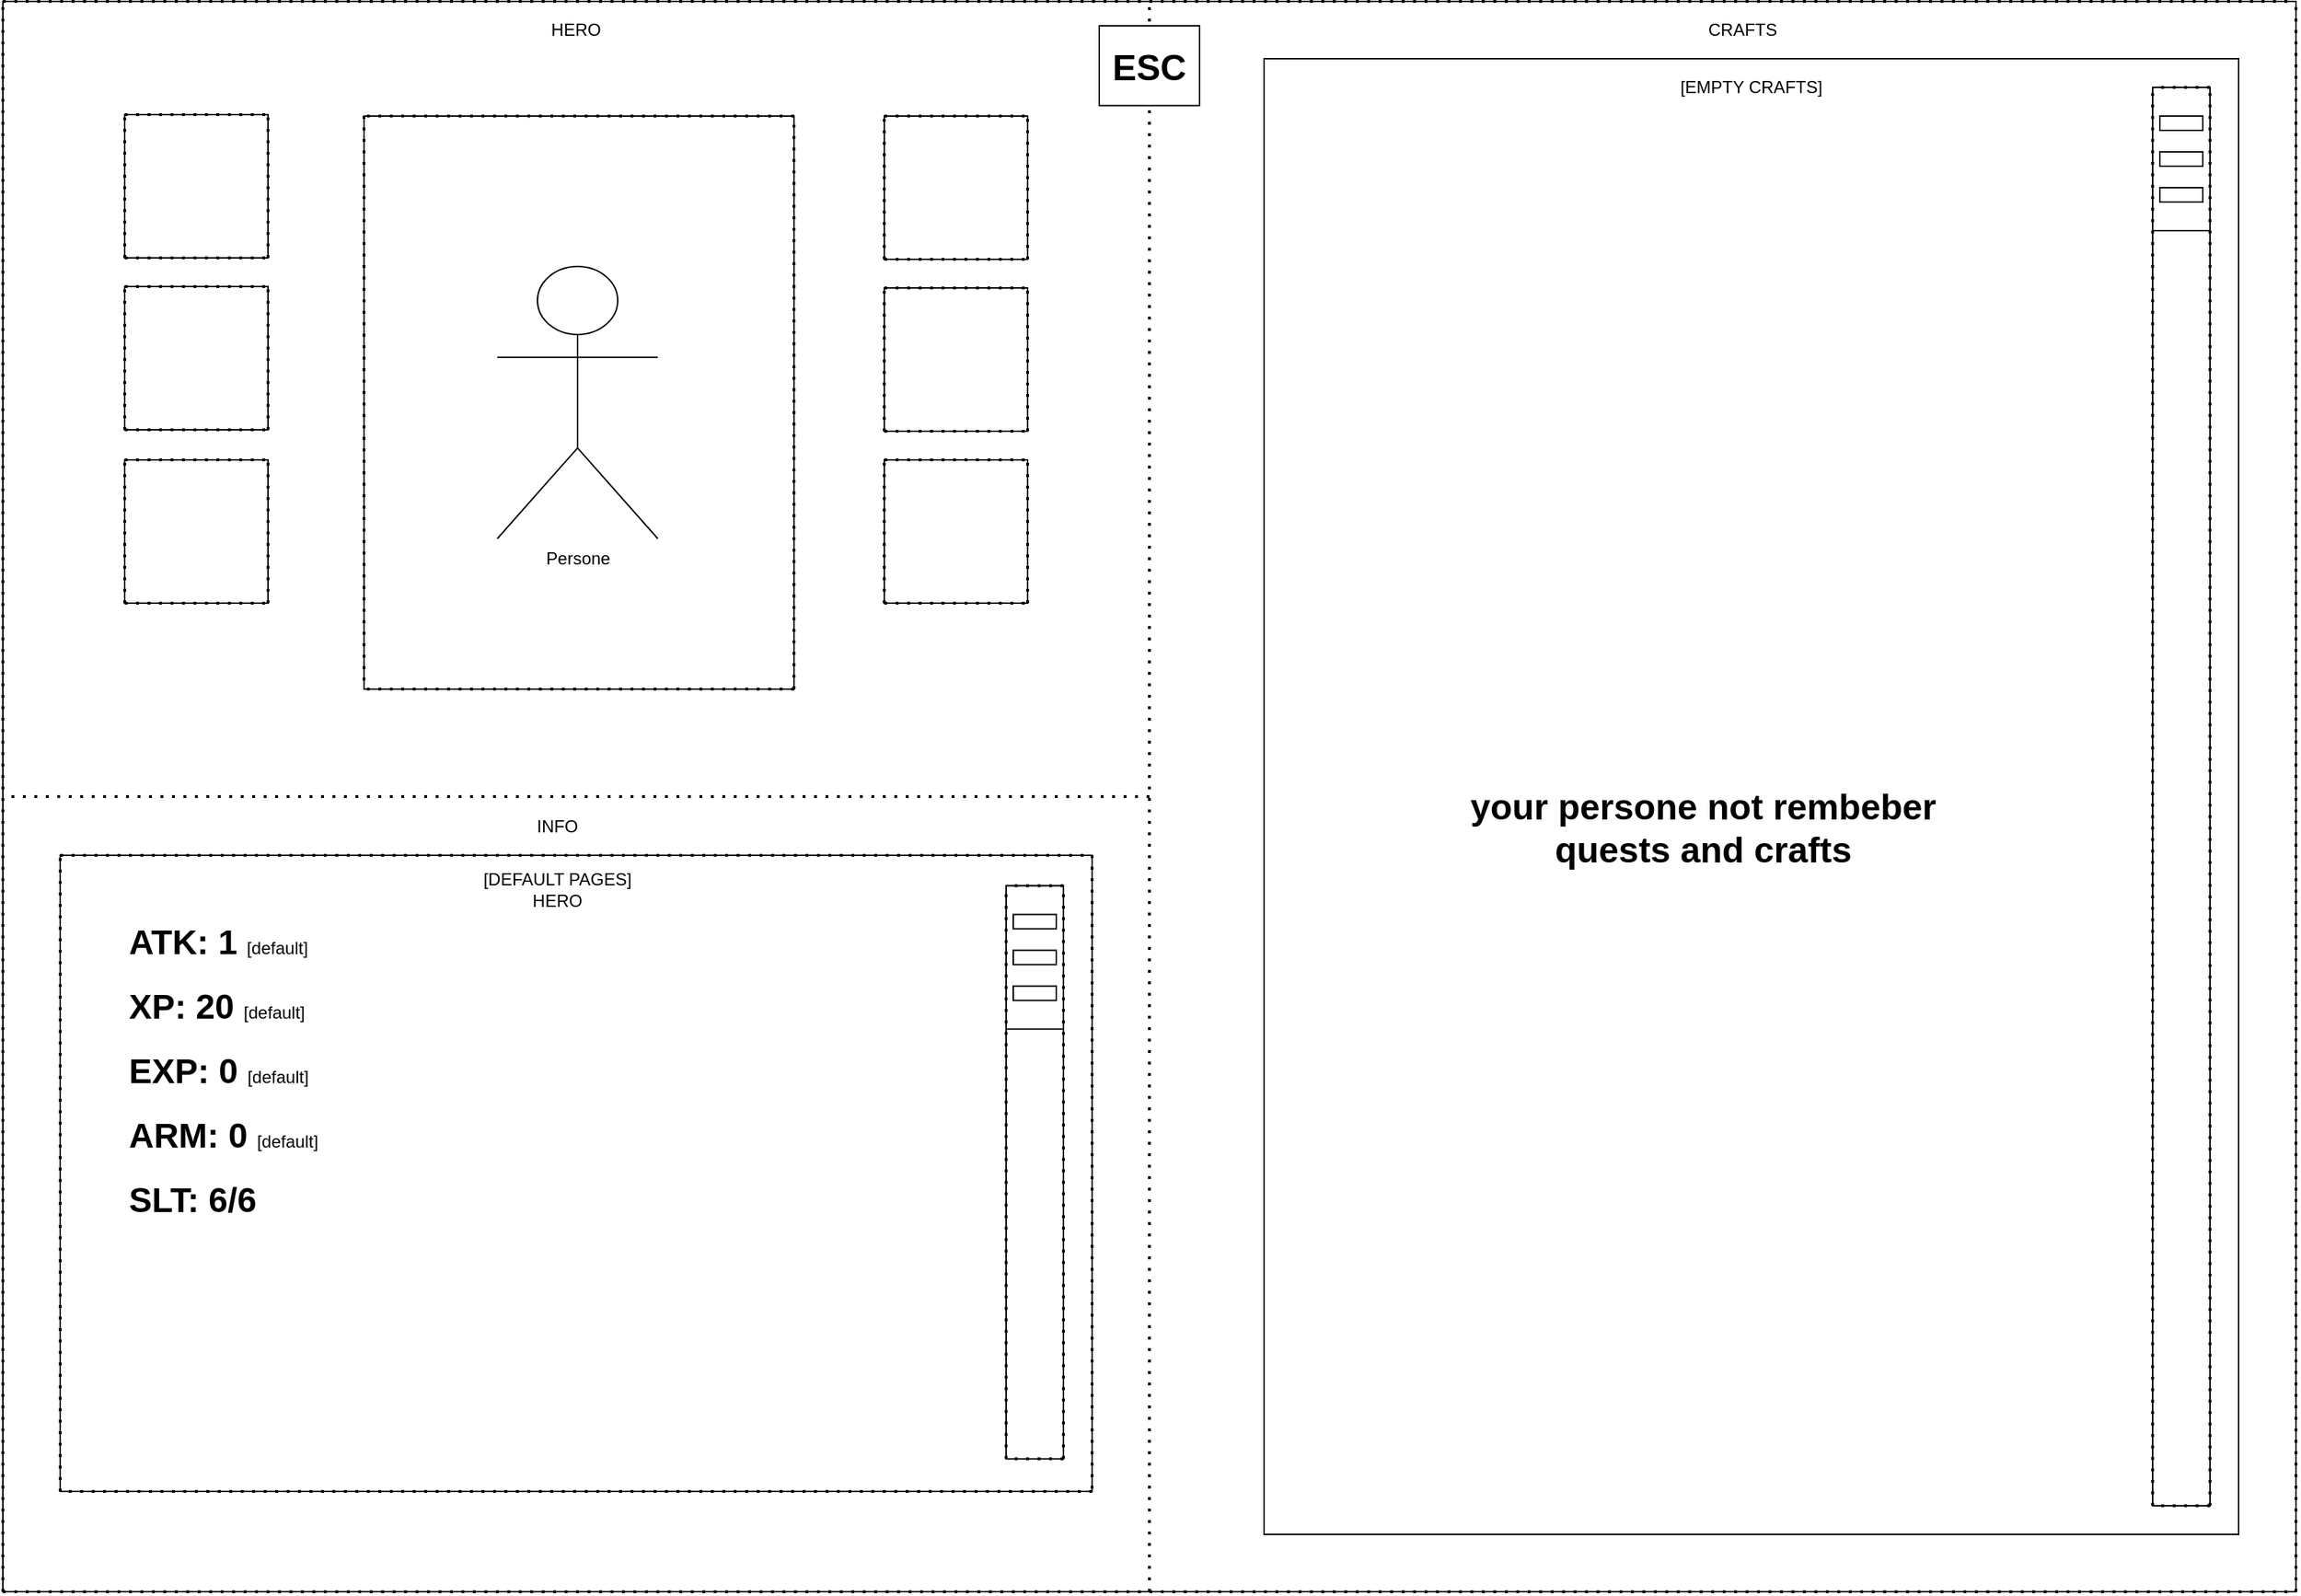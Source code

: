 <mxfile version="14.6.13" type="device"><diagram id="C5RBs43oDa-KdzZeNtuy" name="Page-1"><mxGraphModel dx="2516" dy="2288" grid="1" gridSize="10" guides="1" tooltips="1" connect="1" arrows="1" fold="1" page="1" pageScale="1" pageWidth="827" pageHeight="1169" math="0" shadow="0"><root><mxCell id="WIyWlLk6GJQsqaUBKTNV-0"/><mxCell id="WIyWlLk6GJQsqaUBKTNV-1" parent="WIyWlLk6GJQsqaUBKTNV-0"/><mxCell id="1b2RV-N5noB262CWPxJB-0" value="" style="rounded=1;whiteSpace=wrap;html=1;arcSize=0;" parent="WIyWlLk6GJQsqaUBKTNV-1" vertex="1"><mxGeometry x="-800" y="-1160" width="1600" height="1110" as="geometry"/></mxCell><mxCell id="1b2RV-N5noB262CWPxJB-4" value="" style="endArrow=none;dashed=1;html=1;dashPattern=1 3;strokeWidth=2;entryX=0.5;entryY=0;entryDx=0;entryDy=0;exitX=0.5;exitY=1;exitDx=0;exitDy=0;" parent="WIyWlLk6GJQsqaUBKTNV-1" source="1b2RV-N5noB262CWPxJB-0" target="1b2RV-N5noB262CWPxJB-0" edge="1"><mxGeometry width="50" height="50" relative="1" as="geometry"><mxPoint x="90" y="-660" as="sourcePoint"/><mxPoint x="140" y="-710" as="targetPoint"/></mxGeometry></mxCell><mxCell id="1b2RV-N5noB262CWPxJB-9" value="" style="rounded=1;whiteSpace=wrap;html=1;arcSize=0;" parent="WIyWlLk6GJQsqaUBKTNV-1" vertex="1"><mxGeometry x="-548" y="-1080" width="300" height="400" as="geometry"/></mxCell><mxCell id="1b2RV-N5noB262CWPxJB-10" value="" style="rounded=1;whiteSpace=wrap;html=1;arcSize=0;" parent="WIyWlLk6GJQsqaUBKTNV-1" vertex="1"><mxGeometry x="-185" y="-1080" width="100" height="100" as="geometry"/></mxCell><mxCell id="1b2RV-N5noB262CWPxJB-17" value="" style="rounded=1;whiteSpace=wrap;html=1;arcSize=0;" parent="WIyWlLk6GJQsqaUBKTNV-1" vertex="1"><mxGeometry x="80" y="-1120" width="680" height="1030" as="geometry"/></mxCell><mxCell id="1b2RV-N5noB262CWPxJB-18" value="" style="endArrow=none;dashed=1;html=1;dashPattern=1 3;strokeWidth=2;entryX=0;entryY=0.5;entryDx=0;entryDy=0;" parent="WIyWlLk6GJQsqaUBKTNV-1" target="1b2RV-N5noB262CWPxJB-0" edge="1"><mxGeometry width="50" height="50" relative="1" as="geometry"><mxPoint y="-605" as="sourcePoint"/><mxPoint x="140" y="-710" as="targetPoint"/></mxGeometry></mxCell><mxCell id="1b2RV-N5noB262CWPxJB-30" value="" style="endArrow=none;dashed=1;html=1;exitX=1;exitY=0;exitDx=0;exitDy=0;entryX=1;entryY=1;entryDx=0;entryDy=0;" parent="WIyWlLk6GJQsqaUBKTNV-1" source="1b2RV-N5noB262CWPxJB-17" target="1b2RV-N5noB262CWPxJB-17" edge="1"><mxGeometry width="50" height="50" relative="1" as="geometry"><mxPoint x="70" y="-706" as="sourcePoint"/><mxPoint x="730" y="-716" as="targetPoint"/></mxGeometry></mxCell><mxCell id="1b2RV-N5noB262CWPxJB-31" value="" style="endArrow=none;dashed=1;html=1;exitX=0;exitY=0;exitDx=0;exitDy=0;entryX=1;entryY=0;entryDx=0;entryDy=0;" parent="WIyWlLk6GJQsqaUBKTNV-1" source="1b2RV-N5noB262CWPxJB-17" target="1b2RV-N5noB262CWPxJB-17" edge="1"><mxGeometry width="50" height="50" relative="1" as="geometry"><mxPoint x="740" y="-1106" as="sourcePoint"/><mxPoint x="740" y="-706" as="targetPoint"/></mxGeometry></mxCell><mxCell id="1b2RV-N5noB262CWPxJB-32" value="" style="endArrow=none;dashed=1;html=1;exitX=0;exitY=1;exitDx=0;exitDy=0;entryX=0;entryY=0;entryDx=0;entryDy=0;" parent="WIyWlLk6GJQsqaUBKTNV-1" source="1b2RV-N5noB262CWPxJB-17" target="1b2RV-N5noB262CWPxJB-17" edge="1"><mxGeometry width="50" height="50" relative="1" as="geometry"><mxPoint x="70" y="-1106" as="sourcePoint"/><mxPoint x="740" y="-1106" as="targetPoint"/></mxGeometry></mxCell><mxCell id="1b2RV-N5noB262CWPxJB-47" value="HERO" style="text;html=1;strokeColor=none;fillColor=none;align=center;verticalAlign=middle;whiteSpace=wrap;rounded=0;" parent="WIyWlLk6GJQsqaUBKTNV-1" vertex="1"><mxGeometry x="-420" y="-1150" width="40" height="20" as="geometry"/></mxCell><mxCell id="1b2RV-N5noB262CWPxJB-48" value="CRAFTS" style="text;html=1;strokeColor=none;fillColor=none;align=center;verticalAlign=middle;whiteSpace=wrap;rounded=0;" parent="WIyWlLk6GJQsqaUBKTNV-1" vertex="1"><mxGeometry x="386" y="-1150" width="56" height="20" as="geometry"/></mxCell><mxCell id="1b2RV-N5noB262CWPxJB-52" value="" style="rounded=1;whiteSpace=wrap;html=1;arcSize=0;" parent="WIyWlLk6GJQsqaUBKTNV-1" vertex="1"><mxGeometry x="-760" y="-564" width="720" height="444" as="geometry"/></mxCell><mxCell id="1b2RV-N5noB262CWPxJB-155" value="INFO" style="text;html=1;strokeColor=none;fillColor=none;align=center;verticalAlign=middle;whiteSpace=wrap;rounded=0;" parent="WIyWlLk6GJQsqaUBKTNV-1" vertex="1"><mxGeometry x="-433" y="-594" width="40" height="20" as="geometry"/></mxCell><mxCell id="1b2RV-N5noB262CWPxJB-185" value="Persone" style="shape=umlActor;verticalLabelPosition=bottom;verticalAlign=top;html=1;outlineConnect=0;" parent="WIyWlLk6GJQsqaUBKTNV-1" vertex="1"><mxGeometry x="-455" y="-975" width="112" height="190" as="geometry"/></mxCell><mxCell id="1b2RV-N5noB262CWPxJB-29" value="" style="endArrow=none;dashed=1;html=1;exitX=0;exitY=1;exitDx=0;exitDy=0;entryX=1;entryY=1;entryDx=0;entryDy=0;" parent="WIyWlLk6GJQsqaUBKTNV-1" source="1b2RV-N5noB262CWPxJB-17" target="1b2RV-N5noB262CWPxJB-17" edge="1"><mxGeometry width="50" height="50" relative="1" as="geometry"><mxPoint x="100" y="-686" as="sourcePoint"/><mxPoint x="730" y="-716" as="targetPoint"/></mxGeometry></mxCell><mxCell id="jYj_Iji2wFKLiPD9s6hy-0" value="" style="endArrow=none;dashed=1;html=1;dashPattern=1 3;strokeWidth=2;entryX=0;entryY=0;entryDx=0;entryDy=0;exitX=0;exitY=1;exitDx=0;exitDy=0;" parent="WIyWlLk6GJQsqaUBKTNV-1" source="1b2RV-N5noB262CWPxJB-0" target="1b2RV-N5noB262CWPxJB-0" edge="1"><mxGeometry width="50" height="50" relative="1" as="geometry"><mxPoint x="10" y="-40" as="sourcePoint"/><mxPoint x="10" y="-1150" as="targetPoint"/></mxGeometry></mxCell><mxCell id="jYj_Iji2wFKLiPD9s6hy-1" value="" style="endArrow=none;dashed=1;html=1;dashPattern=1 3;strokeWidth=2;entryX=1;entryY=0;entryDx=0;entryDy=0;exitX=1;exitY=1;exitDx=0;exitDy=0;" parent="WIyWlLk6GJQsqaUBKTNV-1" source="1b2RV-N5noB262CWPxJB-0" target="1b2RV-N5noB262CWPxJB-0" edge="1"><mxGeometry width="50" height="50" relative="1" as="geometry"><mxPoint x="-790" y="-40" as="sourcePoint"/><mxPoint x="-790.0" y="-1150" as="targetPoint"/></mxGeometry></mxCell><mxCell id="jYj_Iji2wFKLiPD9s6hy-2" value="" style="endArrow=none;dashed=1;html=1;dashPattern=1 3;strokeWidth=2;entryX=1;entryY=1;entryDx=0;entryDy=0;exitX=0;exitY=1;exitDx=0;exitDy=0;" parent="WIyWlLk6GJQsqaUBKTNV-1" source="1b2RV-N5noB262CWPxJB-0" target="1b2RV-N5noB262CWPxJB-0" edge="1"><mxGeometry width="50" height="50" relative="1" as="geometry"><mxPoint x="810" y="-40" as="sourcePoint"/><mxPoint x="810" y="-1150" as="targetPoint"/></mxGeometry></mxCell><mxCell id="jYj_Iji2wFKLiPD9s6hy-3" value="" style="endArrow=none;dashed=1;html=1;dashPattern=1 3;strokeWidth=2;entryX=1;entryY=0;entryDx=0;entryDy=0;exitX=0;exitY=0;exitDx=0;exitDy=0;" parent="WIyWlLk6GJQsqaUBKTNV-1" source="1b2RV-N5noB262CWPxJB-0" target="1b2RV-N5noB262CWPxJB-0" edge="1"><mxGeometry width="50" height="50" relative="1" as="geometry"><mxPoint x="-790" y="-40" as="sourcePoint"/><mxPoint x="810" y="-40" as="targetPoint"/></mxGeometry></mxCell><mxCell id="VpBdb5Ic1M90DMXsFI3N-0" value="" style="endArrow=none;dashed=1;html=1;dashPattern=1 3;strokeWidth=2;entryX=0;entryY=1;entryDx=0;entryDy=0;exitX=1;exitY=1;exitDx=0;exitDy=0;" parent="WIyWlLk6GJQsqaUBKTNV-1" source="1b2RV-N5noB262CWPxJB-9" target="1b2RV-N5noB262CWPxJB-9" edge="1"><mxGeometry width="50" height="50" relative="1" as="geometry"><mxPoint x="10" y="-595" as="sourcePoint"/><mxPoint x="-790" y="-595" as="targetPoint"/></mxGeometry></mxCell><mxCell id="VpBdb5Ic1M90DMXsFI3N-1" value="" style="endArrow=none;dashed=1;html=1;dashPattern=1 3;strokeWidth=2;entryX=1;entryY=0;entryDx=0;entryDy=0;exitX=1;exitY=1;exitDx=0;exitDy=0;" parent="WIyWlLk6GJQsqaUBKTNV-1" source="1b2RV-N5noB262CWPxJB-9" target="1b2RV-N5noB262CWPxJB-9" edge="1"><mxGeometry width="50" height="50" relative="1" as="geometry"><mxPoint x="-250" y="-670" as="sourcePoint"/><mxPoint x="-538" y="-670" as="targetPoint"/></mxGeometry></mxCell><mxCell id="VpBdb5Ic1M90DMXsFI3N-2" value="" style="endArrow=none;dashed=1;html=1;dashPattern=1 3;strokeWidth=2;entryX=0;entryY=0;entryDx=0;entryDy=0;exitX=1;exitY=0;exitDx=0;exitDy=0;" parent="WIyWlLk6GJQsqaUBKTNV-1" source="1b2RV-N5noB262CWPxJB-9" target="1b2RV-N5noB262CWPxJB-9" edge="1"><mxGeometry width="50" height="50" relative="1" as="geometry"><mxPoint x="-238" y="-670" as="sourcePoint"/><mxPoint x="-238" y="-1070" as="targetPoint"/></mxGeometry></mxCell><mxCell id="VpBdb5Ic1M90DMXsFI3N-3" value="" style="endArrow=none;dashed=1;html=1;dashPattern=1 3;strokeWidth=2;entryX=0;entryY=1;entryDx=0;entryDy=0;exitX=0;exitY=0;exitDx=0;exitDy=0;" parent="WIyWlLk6GJQsqaUBKTNV-1" source="1b2RV-N5noB262CWPxJB-9" target="1b2RV-N5noB262CWPxJB-9" edge="1"><mxGeometry width="50" height="50" relative="1" as="geometry"><mxPoint x="-760" y="-710" as="sourcePoint"/><mxPoint x="-538" y="-1070" as="targetPoint"/></mxGeometry></mxCell><mxCell id="VpBdb5Ic1M90DMXsFI3N-5" value="" style="endArrow=none;dashed=1;html=1;dashPattern=1 3;strokeWidth=2;entryX=0;entryY=0;entryDx=0;entryDy=0;exitX=0;exitY=1;exitDx=0;exitDy=0;" parent="WIyWlLk6GJQsqaUBKTNV-1" source="1b2RV-N5noB262CWPxJB-10" target="1b2RV-N5noB262CWPxJB-10" edge="1"><mxGeometry width="50" height="50" relative="1" as="geometry"><mxPoint x="-200" y="40" as="sourcePoint"/><mxPoint x="-200" y="-1070" as="targetPoint"/></mxGeometry></mxCell><mxCell id="VpBdb5Ic1M90DMXsFI3N-6" value="" style="endArrow=none;dashed=1;html=1;dashPattern=1 3;strokeWidth=2;entryX=1;entryY=0;entryDx=0;entryDy=0;exitX=0;exitY=0;exitDx=0;exitDy=0;" parent="WIyWlLk6GJQsqaUBKTNV-1" source="1b2RV-N5noB262CWPxJB-10" target="1b2RV-N5noB262CWPxJB-10" edge="1"><mxGeometry width="50" height="50" relative="1" as="geometry"><mxPoint x="-175" y="-970" as="sourcePoint"/><mxPoint x="-175" y="-1070" as="targetPoint"/></mxGeometry></mxCell><mxCell id="VpBdb5Ic1M90DMXsFI3N-7" value="" style="endArrow=none;dashed=1;html=1;dashPattern=1 3;strokeWidth=2;entryX=1;entryY=1;entryDx=0;entryDy=0;exitX=0;exitY=1;exitDx=0;exitDy=0;" parent="WIyWlLk6GJQsqaUBKTNV-1" source="1b2RV-N5noB262CWPxJB-10" target="1b2RV-N5noB262CWPxJB-10" edge="1"><mxGeometry width="50" height="50" relative="1" as="geometry"><mxPoint x="-175" y="-1070" as="sourcePoint"/><mxPoint x="-75" y="-1070" as="targetPoint"/></mxGeometry></mxCell><mxCell id="VpBdb5Ic1M90DMXsFI3N-8" value="" style="endArrow=none;dashed=1;html=1;dashPattern=1 3;strokeWidth=2;entryX=1;entryY=0;entryDx=0;entryDy=0;exitX=1;exitY=1;exitDx=0;exitDy=0;" parent="WIyWlLk6GJQsqaUBKTNV-1" source="1b2RV-N5noB262CWPxJB-10" target="1b2RV-N5noB262CWPxJB-10" edge="1"><mxGeometry width="50" height="50" relative="1" as="geometry"><mxPoint x="-175" y="-970" as="sourcePoint"/><mxPoint x="-75" y="-970" as="targetPoint"/></mxGeometry></mxCell><mxCell id="VpBdb5Ic1M90DMXsFI3N-9" value="" style="endArrow=none;dashed=1;html=1;dashPattern=1 3;strokeWidth=2;entryX=0;entryY=0;entryDx=0;entryDy=0;exitX=0;exitY=1;exitDx=0;exitDy=0;" parent="WIyWlLk6GJQsqaUBKTNV-1" source="1b2RV-N5noB262CWPxJB-10" target="1b2RV-N5noB262CWPxJB-10" edge="1"><mxGeometry width="50" height="50" relative="1" as="geometry"><mxPoint x="-75" y="-970" as="sourcePoint"/><mxPoint x="-75" y="-1070" as="targetPoint"/></mxGeometry></mxCell><mxCell id="VpBdb5Ic1M90DMXsFI3N-11" value="" style="rounded=1;whiteSpace=wrap;html=1;arcSize=0;" parent="WIyWlLk6GJQsqaUBKTNV-1" vertex="1"><mxGeometry x="-185" y="-960" width="100" height="100" as="geometry"/></mxCell><mxCell id="VpBdb5Ic1M90DMXsFI3N-12" value="" style="endArrow=none;dashed=1;html=1;dashPattern=1 3;strokeWidth=2;entryX=0;entryY=0;entryDx=0;entryDy=0;exitX=0;exitY=1;exitDx=0;exitDy=0;" parent="WIyWlLk6GJQsqaUBKTNV-1" source="VpBdb5Ic1M90DMXsFI3N-11" target="VpBdb5Ic1M90DMXsFI3N-11" edge="1"><mxGeometry width="50" height="50" relative="1" as="geometry"><mxPoint x="-200" y="159.66" as="sourcePoint"/><mxPoint x="-200" y="-950.34" as="targetPoint"/></mxGeometry></mxCell><mxCell id="VpBdb5Ic1M90DMXsFI3N-13" value="" style="endArrow=none;dashed=1;html=1;dashPattern=1 3;strokeWidth=2;entryX=1;entryY=0;entryDx=0;entryDy=0;exitX=0;exitY=0;exitDx=0;exitDy=0;" parent="WIyWlLk6GJQsqaUBKTNV-1" source="VpBdb5Ic1M90DMXsFI3N-11" target="VpBdb5Ic1M90DMXsFI3N-11" edge="1"><mxGeometry width="50" height="50" relative="1" as="geometry"><mxPoint x="-175" y="-850.34" as="sourcePoint"/><mxPoint x="-175" y="-950.34" as="targetPoint"/></mxGeometry></mxCell><mxCell id="VpBdb5Ic1M90DMXsFI3N-14" value="" style="endArrow=none;dashed=1;html=1;dashPattern=1 3;strokeWidth=2;entryX=1;entryY=1;entryDx=0;entryDy=0;exitX=0;exitY=1;exitDx=0;exitDy=0;" parent="WIyWlLk6GJQsqaUBKTNV-1" source="VpBdb5Ic1M90DMXsFI3N-11" target="VpBdb5Ic1M90DMXsFI3N-11" edge="1"><mxGeometry width="50" height="50" relative="1" as="geometry"><mxPoint x="-175" y="-950.34" as="sourcePoint"/><mxPoint x="-75" y="-950.34" as="targetPoint"/></mxGeometry></mxCell><mxCell id="VpBdb5Ic1M90DMXsFI3N-15" value="" style="endArrow=none;dashed=1;html=1;dashPattern=1 3;strokeWidth=2;entryX=1;entryY=0;entryDx=0;entryDy=0;exitX=1;exitY=1;exitDx=0;exitDy=0;" parent="WIyWlLk6GJQsqaUBKTNV-1" source="VpBdb5Ic1M90DMXsFI3N-11" target="VpBdb5Ic1M90DMXsFI3N-11" edge="1"><mxGeometry width="50" height="50" relative="1" as="geometry"><mxPoint x="-175" y="-850.34" as="sourcePoint"/><mxPoint x="-75" y="-850.34" as="targetPoint"/></mxGeometry></mxCell><mxCell id="VpBdb5Ic1M90DMXsFI3N-16" value="" style="endArrow=none;dashed=1;html=1;dashPattern=1 3;strokeWidth=2;entryX=0;entryY=0;entryDx=0;entryDy=0;exitX=0;exitY=1;exitDx=0;exitDy=0;" parent="WIyWlLk6GJQsqaUBKTNV-1" source="VpBdb5Ic1M90DMXsFI3N-11" target="VpBdb5Ic1M90DMXsFI3N-11" edge="1"><mxGeometry width="50" height="50" relative="1" as="geometry"><mxPoint x="-75" y="-850.34" as="sourcePoint"/><mxPoint x="-75" y="-950.34" as="targetPoint"/></mxGeometry></mxCell><mxCell id="VpBdb5Ic1M90DMXsFI3N-17" value="" style="rounded=1;whiteSpace=wrap;html=1;arcSize=0;" parent="WIyWlLk6GJQsqaUBKTNV-1" vertex="1"><mxGeometry x="-185" y="-840" width="100" height="100" as="geometry"/></mxCell><mxCell id="VpBdb5Ic1M90DMXsFI3N-18" value="" style="endArrow=none;dashed=1;html=1;dashPattern=1 3;strokeWidth=2;entryX=0;entryY=0;entryDx=0;entryDy=0;exitX=0;exitY=1;exitDx=0;exitDy=0;" parent="WIyWlLk6GJQsqaUBKTNV-1" source="VpBdb5Ic1M90DMXsFI3N-17" target="VpBdb5Ic1M90DMXsFI3N-17" edge="1"><mxGeometry width="50" height="50" relative="1" as="geometry"><mxPoint x="-115" y="40" as="sourcePoint"/><mxPoint x="-115" y="-1070" as="targetPoint"/></mxGeometry></mxCell><mxCell id="VpBdb5Ic1M90DMXsFI3N-19" value="" style="endArrow=none;dashed=1;html=1;dashPattern=1 3;strokeWidth=2;entryX=1;entryY=0;entryDx=0;entryDy=0;exitX=0;exitY=0;exitDx=0;exitDy=0;" parent="WIyWlLk6GJQsqaUBKTNV-1" source="VpBdb5Ic1M90DMXsFI3N-17" target="VpBdb5Ic1M90DMXsFI3N-17" edge="1"><mxGeometry width="50" height="50" relative="1" as="geometry"><mxPoint x="-90" y="-970" as="sourcePoint"/><mxPoint x="-90" y="-1070" as="targetPoint"/></mxGeometry></mxCell><mxCell id="VpBdb5Ic1M90DMXsFI3N-20" value="" style="endArrow=none;dashed=1;html=1;dashPattern=1 3;strokeWidth=2;entryX=1;entryY=1;entryDx=0;entryDy=0;exitX=0;exitY=1;exitDx=0;exitDy=0;" parent="WIyWlLk6GJQsqaUBKTNV-1" source="VpBdb5Ic1M90DMXsFI3N-17" target="VpBdb5Ic1M90DMXsFI3N-17" edge="1"><mxGeometry width="50" height="50" relative="1" as="geometry"><mxPoint x="-90" y="-1070" as="sourcePoint"/><mxPoint x="10" y="-1070" as="targetPoint"/></mxGeometry></mxCell><mxCell id="VpBdb5Ic1M90DMXsFI3N-21" value="" style="endArrow=none;dashed=1;html=1;dashPattern=1 3;strokeWidth=2;entryX=1;entryY=0;entryDx=0;entryDy=0;exitX=1;exitY=1;exitDx=0;exitDy=0;" parent="WIyWlLk6GJQsqaUBKTNV-1" source="VpBdb5Ic1M90DMXsFI3N-17" target="VpBdb5Ic1M90DMXsFI3N-17" edge="1"><mxGeometry width="50" height="50" relative="1" as="geometry"><mxPoint x="-90" y="-970" as="sourcePoint"/><mxPoint x="10" y="-970" as="targetPoint"/></mxGeometry></mxCell><mxCell id="VpBdb5Ic1M90DMXsFI3N-22" value="" style="endArrow=none;dashed=1;html=1;dashPattern=1 3;strokeWidth=2;entryX=0;entryY=0;entryDx=0;entryDy=0;exitX=0;exitY=1;exitDx=0;exitDy=0;" parent="WIyWlLk6GJQsqaUBKTNV-1" source="VpBdb5Ic1M90DMXsFI3N-17" target="VpBdb5Ic1M90DMXsFI3N-17" edge="1"><mxGeometry width="50" height="50" relative="1" as="geometry"><mxPoint x="10" y="-970" as="sourcePoint"/><mxPoint x="10" y="-1070" as="targetPoint"/></mxGeometry></mxCell><mxCell id="To6sTpjlzIAwLX_k8sTf-0" value="" style="rounded=1;whiteSpace=wrap;html=1;arcSize=0;" parent="WIyWlLk6GJQsqaUBKTNV-1" vertex="1"><mxGeometry x="-715" y="-1081" width="100" height="100" as="geometry"/></mxCell><mxCell id="To6sTpjlzIAwLX_k8sTf-1" value="" style="endArrow=none;dashed=1;html=1;dashPattern=1 3;strokeWidth=2;entryX=0;entryY=0;entryDx=0;entryDy=0;exitX=0;exitY=1;exitDx=0;exitDy=0;" parent="WIyWlLk6GJQsqaUBKTNV-1" source="To6sTpjlzIAwLX_k8sTf-0" target="To6sTpjlzIAwLX_k8sTf-0" edge="1"><mxGeometry width="50" height="50" relative="1" as="geometry"><mxPoint x="-730" y="39" as="sourcePoint"/><mxPoint x="-730" y="-1071" as="targetPoint"/></mxGeometry></mxCell><mxCell id="To6sTpjlzIAwLX_k8sTf-2" value="" style="endArrow=none;dashed=1;html=1;dashPattern=1 3;strokeWidth=2;entryX=1;entryY=0;entryDx=0;entryDy=0;exitX=0;exitY=0;exitDx=0;exitDy=0;" parent="WIyWlLk6GJQsqaUBKTNV-1" source="To6sTpjlzIAwLX_k8sTf-0" target="To6sTpjlzIAwLX_k8sTf-0" edge="1"><mxGeometry width="50" height="50" relative="1" as="geometry"><mxPoint x="-705" y="-971" as="sourcePoint"/><mxPoint x="-705" y="-1071" as="targetPoint"/></mxGeometry></mxCell><mxCell id="To6sTpjlzIAwLX_k8sTf-3" value="" style="endArrow=none;dashed=1;html=1;dashPattern=1 3;strokeWidth=2;entryX=1;entryY=1;entryDx=0;entryDy=0;exitX=0;exitY=1;exitDx=0;exitDy=0;" parent="WIyWlLk6GJQsqaUBKTNV-1" source="To6sTpjlzIAwLX_k8sTf-0" target="To6sTpjlzIAwLX_k8sTf-0" edge="1"><mxGeometry width="50" height="50" relative="1" as="geometry"><mxPoint x="-705" y="-1071" as="sourcePoint"/><mxPoint x="-605" y="-1071" as="targetPoint"/></mxGeometry></mxCell><mxCell id="To6sTpjlzIAwLX_k8sTf-4" value="" style="endArrow=none;dashed=1;html=1;dashPattern=1 3;strokeWidth=2;entryX=1;entryY=0;entryDx=0;entryDy=0;exitX=1;exitY=1;exitDx=0;exitDy=0;" parent="WIyWlLk6GJQsqaUBKTNV-1" source="To6sTpjlzIAwLX_k8sTf-0" target="To6sTpjlzIAwLX_k8sTf-0" edge="1"><mxGeometry width="50" height="50" relative="1" as="geometry"><mxPoint x="-705" y="-971" as="sourcePoint"/><mxPoint x="-605" y="-971" as="targetPoint"/></mxGeometry></mxCell><mxCell id="To6sTpjlzIAwLX_k8sTf-5" value="" style="endArrow=none;dashed=1;html=1;dashPattern=1 3;strokeWidth=2;entryX=0;entryY=0;entryDx=0;entryDy=0;exitX=0;exitY=1;exitDx=0;exitDy=0;" parent="WIyWlLk6GJQsqaUBKTNV-1" source="To6sTpjlzIAwLX_k8sTf-0" target="To6sTpjlzIAwLX_k8sTf-0" edge="1"><mxGeometry width="50" height="50" relative="1" as="geometry"><mxPoint x="-605" y="-971" as="sourcePoint"/><mxPoint x="-605" y="-1071" as="targetPoint"/></mxGeometry></mxCell><mxCell id="To6sTpjlzIAwLX_k8sTf-6" value="" style="rounded=1;whiteSpace=wrap;html=1;arcSize=0;" parent="WIyWlLk6GJQsqaUBKTNV-1" vertex="1"><mxGeometry x="-715" y="-961" width="100" height="100" as="geometry"/></mxCell><mxCell id="To6sTpjlzIAwLX_k8sTf-7" value="" style="endArrow=none;dashed=1;html=1;dashPattern=1 3;strokeWidth=2;entryX=0;entryY=0;entryDx=0;entryDy=0;exitX=0;exitY=1;exitDx=0;exitDy=0;" parent="WIyWlLk6GJQsqaUBKTNV-1" source="To6sTpjlzIAwLX_k8sTf-6" target="To6sTpjlzIAwLX_k8sTf-6" edge="1"><mxGeometry width="50" height="50" relative="1" as="geometry"><mxPoint x="-730" y="159" as="sourcePoint"/><mxPoint x="-730" y="-951" as="targetPoint"/></mxGeometry></mxCell><mxCell id="To6sTpjlzIAwLX_k8sTf-8" value="" style="endArrow=none;dashed=1;html=1;dashPattern=1 3;strokeWidth=2;entryX=1;entryY=0;entryDx=0;entryDy=0;exitX=0;exitY=0;exitDx=0;exitDy=0;" parent="WIyWlLk6GJQsqaUBKTNV-1" source="To6sTpjlzIAwLX_k8sTf-6" target="To6sTpjlzIAwLX_k8sTf-6" edge="1"><mxGeometry width="50" height="50" relative="1" as="geometry"><mxPoint x="-705" y="-851" as="sourcePoint"/><mxPoint x="-705" y="-951" as="targetPoint"/></mxGeometry></mxCell><mxCell id="To6sTpjlzIAwLX_k8sTf-9" value="" style="endArrow=none;dashed=1;html=1;dashPattern=1 3;strokeWidth=2;entryX=1;entryY=1;entryDx=0;entryDy=0;exitX=0;exitY=1;exitDx=0;exitDy=0;" parent="WIyWlLk6GJQsqaUBKTNV-1" source="To6sTpjlzIAwLX_k8sTf-6" target="To6sTpjlzIAwLX_k8sTf-6" edge="1"><mxGeometry width="50" height="50" relative="1" as="geometry"><mxPoint x="-705" y="-951" as="sourcePoint"/><mxPoint x="-605" y="-951" as="targetPoint"/></mxGeometry></mxCell><mxCell id="To6sTpjlzIAwLX_k8sTf-10" value="" style="endArrow=none;dashed=1;html=1;dashPattern=1 3;strokeWidth=2;entryX=1;entryY=0;entryDx=0;entryDy=0;exitX=1;exitY=1;exitDx=0;exitDy=0;" parent="WIyWlLk6GJQsqaUBKTNV-1" source="To6sTpjlzIAwLX_k8sTf-6" target="To6sTpjlzIAwLX_k8sTf-6" edge="1"><mxGeometry width="50" height="50" relative="1" as="geometry"><mxPoint x="-705" y="-851" as="sourcePoint"/><mxPoint x="-605" y="-851" as="targetPoint"/></mxGeometry></mxCell><mxCell id="To6sTpjlzIAwLX_k8sTf-11" value="" style="endArrow=none;dashed=1;html=1;dashPattern=1 3;strokeWidth=2;entryX=0;entryY=0;entryDx=0;entryDy=0;exitX=0;exitY=1;exitDx=0;exitDy=0;" parent="WIyWlLk6GJQsqaUBKTNV-1" source="To6sTpjlzIAwLX_k8sTf-6" target="To6sTpjlzIAwLX_k8sTf-6" edge="1"><mxGeometry width="50" height="50" relative="1" as="geometry"><mxPoint x="-605" y="-851" as="sourcePoint"/><mxPoint x="-605" y="-951" as="targetPoint"/></mxGeometry></mxCell><mxCell id="To6sTpjlzIAwLX_k8sTf-12" value="" style="rounded=1;whiteSpace=wrap;html=1;arcSize=0;" parent="WIyWlLk6GJQsqaUBKTNV-1" vertex="1"><mxGeometry x="-715" y="-840" width="100" height="100" as="geometry"/></mxCell><mxCell id="To6sTpjlzIAwLX_k8sTf-13" value="" style="endArrow=none;dashed=1;html=1;dashPattern=1 3;strokeWidth=2;entryX=0;entryY=0;entryDx=0;entryDy=0;exitX=0;exitY=1;exitDx=0;exitDy=0;" parent="WIyWlLk6GJQsqaUBKTNV-1" source="To6sTpjlzIAwLX_k8sTf-12" target="To6sTpjlzIAwLX_k8sTf-12" edge="1"><mxGeometry width="50" height="50" relative="1" as="geometry"><mxPoint x="-730" y="280" as="sourcePoint"/><mxPoint x="-730" y="-830" as="targetPoint"/></mxGeometry></mxCell><mxCell id="To6sTpjlzIAwLX_k8sTf-14" value="" style="endArrow=none;dashed=1;html=1;dashPattern=1 3;strokeWidth=2;entryX=1;entryY=0;entryDx=0;entryDy=0;exitX=0;exitY=0;exitDx=0;exitDy=0;" parent="WIyWlLk6GJQsqaUBKTNV-1" source="To6sTpjlzIAwLX_k8sTf-12" target="To6sTpjlzIAwLX_k8sTf-12" edge="1"><mxGeometry width="50" height="50" relative="1" as="geometry"><mxPoint x="-705" y="-730" as="sourcePoint"/><mxPoint x="-705" y="-830" as="targetPoint"/></mxGeometry></mxCell><mxCell id="To6sTpjlzIAwLX_k8sTf-15" value="" style="endArrow=none;dashed=1;html=1;dashPattern=1 3;strokeWidth=2;entryX=1;entryY=1;entryDx=0;entryDy=0;exitX=0;exitY=1;exitDx=0;exitDy=0;" parent="WIyWlLk6GJQsqaUBKTNV-1" source="To6sTpjlzIAwLX_k8sTf-12" target="To6sTpjlzIAwLX_k8sTf-12" edge="1"><mxGeometry width="50" height="50" relative="1" as="geometry"><mxPoint x="-705" y="-830" as="sourcePoint"/><mxPoint x="-605" y="-830" as="targetPoint"/></mxGeometry></mxCell><mxCell id="To6sTpjlzIAwLX_k8sTf-16" value="" style="endArrow=none;dashed=1;html=1;dashPattern=1 3;strokeWidth=2;entryX=1;entryY=0;entryDx=0;entryDy=0;exitX=1;exitY=1;exitDx=0;exitDy=0;" parent="WIyWlLk6GJQsqaUBKTNV-1" source="To6sTpjlzIAwLX_k8sTf-12" target="To6sTpjlzIAwLX_k8sTf-12" edge="1"><mxGeometry width="50" height="50" relative="1" as="geometry"><mxPoint x="-705" y="-730" as="sourcePoint"/><mxPoint x="-605" y="-730" as="targetPoint"/></mxGeometry></mxCell><mxCell id="To6sTpjlzIAwLX_k8sTf-17" value="" style="endArrow=none;dashed=1;html=1;dashPattern=1 3;strokeWidth=2;entryX=0;entryY=0;entryDx=0;entryDy=0;exitX=0;exitY=1;exitDx=0;exitDy=0;" parent="WIyWlLk6GJQsqaUBKTNV-1" source="To6sTpjlzIAwLX_k8sTf-12" target="To6sTpjlzIAwLX_k8sTf-12" edge="1"><mxGeometry width="50" height="50" relative="1" as="geometry"><mxPoint x="-605" y="-730" as="sourcePoint"/><mxPoint x="-605" y="-830" as="targetPoint"/></mxGeometry></mxCell><mxCell id="MzTF-bc8z8Ha7k2TSF1V-3" value="" style="rounded=1;whiteSpace=wrap;html=1;arcSize=0;" parent="WIyWlLk6GJQsqaUBKTNV-1" vertex="1"><mxGeometry x="700" y="-1100" width="40" height="990" as="geometry"/></mxCell><mxCell id="MzTF-bc8z8Ha7k2TSF1V-4" value="" style="rounded=1;whiteSpace=wrap;html=1;arcSize=0;" parent="WIyWlLk6GJQsqaUBKTNV-1" vertex="1"><mxGeometry x="700" y="-1100" width="40" height="100" as="geometry"/></mxCell><mxCell id="MzTF-bc8z8Ha7k2TSF1V-5" value="" style="rounded=1;whiteSpace=wrap;html=1;arcSize=0;" parent="WIyWlLk6GJQsqaUBKTNV-1" vertex="1"><mxGeometry x="705" y="-1080" width="30" height="10" as="geometry"/></mxCell><mxCell id="MzTF-bc8z8Ha7k2TSF1V-6" value="" style="rounded=1;whiteSpace=wrap;html=1;arcSize=0;" parent="WIyWlLk6GJQsqaUBKTNV-1" vertex="1"><mxGeometry x="705" y="-1055" width="30" height="10" as="geometry"/></mxCell><mxCell id="MzTF-bc8z8Ha7k2TSF1V-7" value="" style="rounded=1;whiteSpace=wrap;html=1;arcSize=0;" parent="WIyWlLk6GJQsqaUBKTNV-1" vertex="1"><mxGeometry x="705" y="-1030" width="30" height="10" as="geometry"/></mxCell><mxCell id="MzTF-bc8z8Ha7k2TSF1V-8" value="" style="endArrow=none;dashed=1;html=1;dashPattern=1 3;strokeWidth=2;entryX=0;entryY=0;entryDx=0;entryDy=0;exitX=1;exitY=0;exitDx=0;exitDy=0;" parent="WIyWlLk6GJQsqaUBKTNV-1" source="MzTF-bc8z8Ha7k2TSF1V-4" target="MzTF-bc8z8Ha7k2TSF1V-4" edge="1"><mxGeometry width="50" height="50" relative="1" as="geometry"><mxPoint x="1030" y="-1154" as="sourcePoint"/><mxPoint x="230" y="-1154" as="targetPoint"/></mxGeometry></mxCell><mxCell id="MzTF-bc8z8Ha7k2TSF1V-9" value="" style="endArrow=none;dashed=1;html=1;dashPattern=1 3;strokeWidth=2;entryX=0;entryY=0;entryDx=0;entryDy=0;exitX=0;exitY=1;exitDx=0;exitDy=0;" parent="WIyWlLk6GJQsqaUBKTNV-1" source="MzTF-bc8z8Ha7k2TSF1V-3" target="MzTF-bc8z8Ha7k2TSF1V-4" edge="1"><mxGeometry width="50" height="50" relative="1" as="geometry"><mxPoint x="750" y="-1090" as="sourcePoint"/><mxPoint x="710" y="-1090" as="targetPoint"/></mxGeometry></mxCell><mxCell id="MzTF-bc8z8Ha7k2TSF1V-10" value="" style="endArrow=none;dashed=1;html=1;dashPattern=1 3;strokeWidth=2;entryX=0;entryY=1;entryDx=0;entryDy=0;exitX=1;exitY=1;exitDx=0;exitDy=0;" parent="WIyWlLk6GJQsqaUBKTNV-1" source="MzTF-bc8z8Ha7k2TSF1V-3" target="MzTF-bc8z8Ha7k2TSF1V-3" edge="1"><mxGeometry width="50" height="50" relative="1" as="geometry"><mxPoint x="710" y="-690" as="sourcePoint"/><mxPoint x="710" y="-1090" as="targetPoint"/></mxGeometry></mxCell><mxCell id="MzTF-bc8z8Ha7k2TSF1V-11" value="" style="endArrow=none;dashed=1;html=1;dashPattern=1 3;strokeWidth=2;entryX=1;entryY=0;entryDx=0;entryDy=0;exitX=1;exitY=1;exitDx=0;exitDy=0;" parent="WIyWlLk6GJQsqaUBKTNV-1" source="MzTF-bc8z8Ha7k2TSF1V-3" target="MzTF-bc8z8Ha7k2TSF1V-4" edge="1"><mxGeometry width="50" height="50" relative="1" as="geometry"><mxPoint x="600" y="-810" as="sourcePoint"/><mxPoint x="600" y="-1210" as="targetPoint"/></mxGeometry></mxCell><mxCell id="MzTF-bc8z8Ha7k2TSF1V-12" value="[DEFAULT PAGES]&lt;br&gt;HERO" style="text;html=1;strokeColor=none;fillColor=none;align=center;verticalAlign=middle;whiteSpace=wrap;rounded=0;" parent="WIyWlLk6GJQsqaUBKTNV-1" vertex="1"><mxGeometry x="-472.75" y="-550" width="119.5" height="20" as="geometry"/></mxCell><mxCell id="MzTF-bc8z8Ha7k2TSF1V-13" value="&lt;h1&gt;ATK: 1&amp;nbsp;&lt;span style=&quot;font-size: 12px ; font-weight: normal&quot;&gt;[default]&lt;/span&gt;&lt;/h1&gt;&lt;h1&gt;XP: 20&amp;nbsp;&lt;span style=&quot;font-size: 12px ; font-weight: normal&quot;&gt;[default]&lt;/span&gt;&lt;/h1&gt;&lt;h1&gt;EXP: 0&amp;nbsp;&lt;span style=&quot;font-size: 12px ; font-weight: normal&quot;&gt;[default]&lt;/span&gt;&lt;/h1&gt;&lt;h1&gt;ARM: 0&amp;nbsp;&lt;span style=&quot;font-size: 12px ; font-weight: normal&quot;&gt;[default]&lt;/span&gt;&amp;nbsp;&lt;/h1&gt;&lt;h1&gt;SLT: 6/6&lt;/h1&gt;" style="text;html=1;strokeColor=none;fillColor=none;spacing=5;spacingTop=-20;whiteSpace=wrap;overflow=hidden;rounded=0;" parent="WIyWlLk6GJQsqaUBKTNV-1" vertex="1"><mxGeometry x="-717" y="-522.71" width="567" height="212.71" as="geometry"/></mxCell><mxCell id="MzTF-bc8z8Ha7k2TSF1V-14" value="&lt;b&gt;&lt;font style=&quot;font-size: 25px&quot;&gt;your persone not rembeber quests and crafts&lt;/font&gt;&lt;/b&gt;" style="text;html=1;strokeColor=none;fillColor=none;align=center;verticalAlign=middle;whiteSpace=wrap;rounded=0;" parent="WIyWlLk6GJQsqaUBKTNV-1" vertex="1"><mxGeometry x="180" y="-604" width="412.5" height="40" as="geometry"/></mxCell><mxCell id="MzTF-bc8z8Ha7k2TSF1V-15" value="" style="endArrow=none;dashed=1;html=1;dashPattern=1 3;strokeWidth=2;entryX=0;entryY=1;entryDx=0;entryDy=0;exitX=1;exitY=1;exitDx=0;exitDy=0;" parent="WIyWlLk6GJQsqaUBKTNV-1" source="1b2RV-N5noB262CWPxJB-52" target="1b2RV-N5noB262CWPxJB-52" edge="1"><mxGeometry width="50" height="50" relative="1" as="geometry"><mxPoint x="10" y="-595.0" as="sourcePoint"/><mxPoint x="-790.0" y="-595.0" as="targetPoint"/></mxGeometry></mxCell><mxCell id="MzTF-bc8z8Ha7k2TSF1V-16" value="" style="endArrow=none;dashed=1;html=1;dashPattern=1 3;strokeWidth=2;entryX=1;entryY=1;entryDx=0;entryDy=0;exitX=1;exitY=0;exitDx=0;exitDy=0;" parent="WIyWlLk6GJQsqaUBKTNV-1" source="1b2RV-N5noB262CWPxJB-52" target="1b2RV-N5noB262CWPxJB-52" edge="1"><mxGeometry width="50" height="50" relative="1" as="geometry"><mxPoint x="-20.0" y="-110.0" as="sourcePoint"/><mxPoint x="-760.0" y="-110.0" as="targetPoint"/></mxGeometry></mxCell><mxCell id="MzTF-bc8z8Ha7k2TSF1V-17" value="" style="endArrow=none;dashed=1;html=1;dashPattern=1 3;strokeWidth=2;entryX=0;entryY=0;entryDx=0;entryDy=0;exitX=0;exitY=1;exitDx=0;exitDy=0;" parent="WIyWlLk6GJQsqaUBKTNV-1" source="1b2RV-N5noB262CWPxJB-52" target="1b2RV-N5noB262CWPxJB-52" edge="1"><mxGeometry width="50" height="50" relative="1" as="geometry"><mxPoint x="-20" y="-554" as="sourcePoint"/><mxPoint x="-20.0" y="-110" as="targetPoint"/></mxGeometry></mxCell><mxCell id="MzTF-bc8z8Ha7k2TSF1V-18" value="" style="endArrow=none;dashed=1;html=1;dashPattern=1 3;strokeWidth=2;entryX=1;entryY=0;entryDx=0;entryDy=0;exitX=0;exitY=0;exitDx=0;exitDy=0;" parent="WIyWlLk6GJQsqaUBKTNV-1" source="1b2RV-N5noB262CWPxJB-52" target="1b2RV-N5noB262CWPxJB-52" edge="1"><mxGeometry width="50" height="50" relative="1" as="geometry"><mxPoint x="-10" y="-544" as="sourcePoint"/><mxPoint x="-10.0" y="-100" as="targetPoint"/></mxGeometry></mxCell><mxCell id="4HiRQyAawOoWSpsFI1IN-0" value="" style="rounded=1;whiteSpace=wrap;html=1;arcSize=0;" parent="WIyWlLk6GJQsqaUBKTNV-1" vertex="1"><mxGeometry x="-100.0" y="-542.71" width="40" height="400" as="geometry"/></mxCell><mxCell id="4HiRQyAawOoWSpsFI1IN-1" value="" style="rounded=1;whiteSpace=wrap;html=1;arcSize=0;" parent="WIyWlLk6GJQsqaUBKTNV-1" vertex="1"><mxGeometry x="-100.0" y="-542.71" width="40" height="100" as="geometry"/></mxCell><mxCell id="4HiRQyAawOoWSpsFI1IN-2" value="" style="rounded=1;whiteSpace=wrap;html=1;arcSize=0;" parent="WIyWlLk6GJQsqaUBKTNV-1" vertex="1"><mxGeometry x="-95.0" y="-522.71" width="30" height="10" as="geometry"/></mxCell><mxCell id="4HiRQyAawOoWSpsFI1IN-3" value="" style="rounded=1;whiteSpace=wrap;html=1;arcSize=0;" parent="WIyWlLk6GJQsqaUBKTNV-1" vertex="1"><mxGeometry x="-95.0" y="-497.71" width="30" height="10" as="geometry"/></mxCell><mxCell id="4HiRQyAawOoWSpsFI1IN-4" value="" style="rounded=1;whiteSpace=wrap;html=1;arcSize=0;" parent="WIyWlLk6GJQsqaUBKTNV-1" vertex="1"><mxGeometry x="-95.0" y="-472.71" width="30" height="10" as="geometry"/></mxCell><mxCell id="4HiRQyAawOoWSpsFI1IN-5" value="" style="endArrow=none;dashed=1;html=1;dashPattern=1 3;strokeWidth=2;entryX=0;entryY=0;entryDx=0;entryDy=0;exitX=1;exitY=0;exitDx=0;exitDy=0;" parent="WIyWlLk6GJQsqaUBKTNV-1" source="4HiRQyAawOoWSpsFI1IN-1" target="4HiRQyAawOoWSpsFI1IN-1" edge="1"><mxGeometry width="50" height="50" relative="1" as="geometry"><mxPoint x="230" y="-596.71" as="sourcePoint"/><mxPoint x="-570" y="-596.71" as="targetPoint"/></mxGeometry></mxCell><mxCell id="4HiRQyAawOoWSpsFI1IN-6" value="" style="endArrow=none;dashed=1;html=1;dashPattern=1 3;strokeWidth=2;entryX=0;entryY=0;entryDx=0;entryDy=0;exitX=0;exitY=1;exitDx=0;exitDy=0;" parent="WIyWlLk6GJQsqaUBKTNV-1" source="4HiRQyAawOoWSpsFI1IN-0" target="4HiRQyAawOoWSpsFI1IN-1" edge="1"><mxGeometry width="50" height="50" relative="1" as="geometry"><mxPoint x="-50.0" y="-532.71" as="sourcePoint"/><mxPoint x="-90.0" y="-532.71" as="targetPoint"/></mxGeometry></mxCell><mxCell id="4HiRQyAawOoWSpsFI1IN-7" value="" style="endArrow=none;dashed=1;html=1;dashPattern=1 3;strokeWidth=2;entryX=0;entryY=1;entryDx=0;entryDy=0;exitX=1;exitY=1;exitDx=0;exitDy=0;" parent="WIyWlLk6GJQsqaUBKTNV-1" source="4HiRQyAawOoWSpsFI1IN-0" target="4HiRQyAawOoWSpsFI1IN-0" edge="1"><mxGeometry width="50" height="50" relative="1" as="geometry"><mxPoint x="-90.0" y="-132.71" as="sourcePoint"/><mxPoint x="-90.0" y="-532.71" as="targetPoint"/></mxGeometry></mxCell><mxCell id="4HiRQyAawOoWSpsFI1IN-8" value="" style="endArrow=none;dashed=1;html=1;dashPattern=1 3;strokeWidth=2;entryX=1;entryY=0;entryDx=0;entryDy=0;exitX=1;exitY=1;exitDx=0;exitDy=0;" parent="WIyWlLk6GJQsqaUBKTNV-1" source="4HiRQyAawOoWSpsFI1IN-0" target="4HiRQyAawOoWSpsFI1IN-1" edge="1"><mxGeometry width="50" height="50" relative="1" as="geometry"><mxPoint x="-200.0" y="-252.71" as="sourcePoint"/><mxPoint x="-200.0" y="-652.71" as="targetPoint"/></mxGeometry></mxCell><mxCell id="4HiRQyAawOoWSpsFI1IN-9" value="[EMPTY CRAFTS]" style="text;html=1;strokeColor=none;fillColor=none;align=center;verticalAlign=middle;whiteSpace=wrap;rounded=0;" parent="WIyWlLk6GJQsqaUBKTNV-1" vertex="1"><mxGeometry x="360.25" y="-1110" width="119.5" height="20" as="geometry"/></mxCell><mxCell id="4HiRQyAawOoWSpsFI1IN-10" value="&lt;b&gt;&lt;font style=&quot;font-size: 25px&quot;&gt;ESC&lt;/font&gt;&lt;/b&gt;" style="rounded=1;whiteSpace=wrap;html=1;arcSize=0;" parent="WIyWlLk6GJQsqaUBKTNV-1" vertex="1"><mxGeometry x="-35" y="-1143" width="70" height="55.71" as="geometry"/></mxCell></root></mxGraphModel></diagram></mxfile>